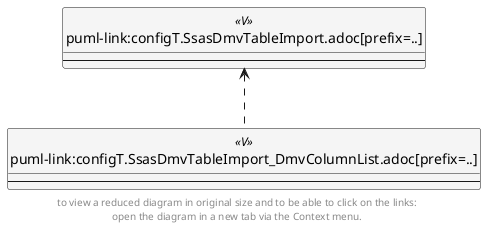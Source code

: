 @startuml
'Left to right direction
top to bottom direction
hide circle
'avoide "." issues:
set namespaceSeparator none


skinparam class {
  BackgroundColor White
  BackgroundColor<<FN>> Yellow
  BackgroundColor<<FS>> Yellow
  BackgroundColor<<FT>> LightGray
  BackgroundColor<<IF>> Yellow
  BackgroundColor<<IS>> Yellow
  BackgroundColor<<P>> Aqua
  BackgroundColor<<PC>> Aqua
  BackgroundColor<<SN>> Yellow
  BackgroundColor<<SO>> SlateBlue
  BackgroundColor<<TF>> LightGray
  BackgroundColor<<TR>> Tomato
  BackgroundColor<<U>> White
  BackgroundColor<<V>> WhiteSmoke
  BackgroundColor<<X>> Aqua
}


entity "puml-link:configT.SsasDmvTableImport.adoc[prefix=..]" as configT.SsasDmvTableImport << V >> {
  --
}

entity "puml-link:configT.SsasDmvTableImport_DmvColumnList.adoc[prefix=..]" as configT.SsasDmvTableImport_DmvColumnList << V >> {
  --
}

configT.SsasDmvTableImport <.. configT.SsasDmvTableImport_DmvColumnList
footer
to view a reduced diagram in original size and to be able to click on the links:
open the diagram in a new tab via the Context menu.
end footer

@enduml

